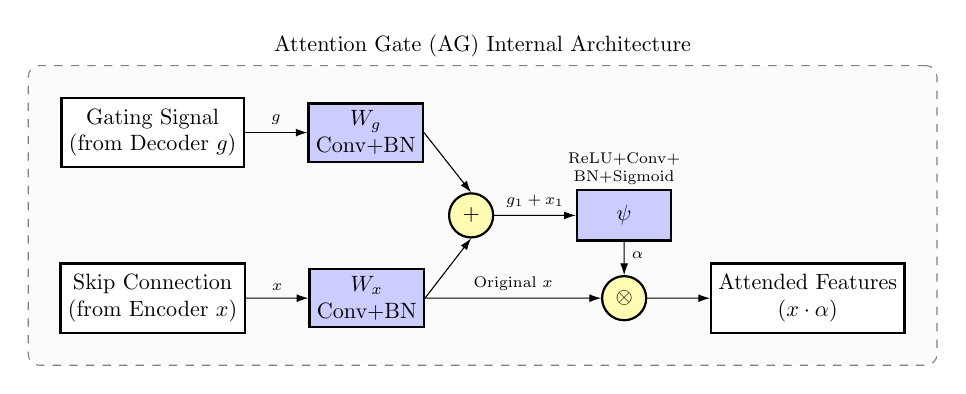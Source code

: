 \documentclass[tikz, border=10pt]{standalone}
\usepackage{tikz}
\usepackage{amssymb}
\usetikzlibrary{positioning, shapes.geometric, arrows.meta, calc, backgrounds, fit}

\begin{document}

\begin{tikzpicture}[scale=0.8, transform shape,
    node distance=0.8cm and 1cm, % Adjusted spacing
    % Styles similar to cbam_block.tikz, adapted for AG
    block/.style={rectangle, draw, thick, fill=white, minimum width=2.2cm, minimum height=1.1cm, align=center},
    op_block/.style={rectangle, draw, thick, fill=blue!20, minimum width=1.5cm, minimum height=0.8cm, align=center},
    operation/.style={circle, draw, thick, fill=yellow!30, minimum size=0.7cm},
    activation/.style={rectangle, draw, thick, fill=orange!20, minimum width=1.2cm, minimum height=0.8cm, align=center},
    arrow/.style={-{Latex[length=1.5mm, width=1mm]}},
    path_bg/.style={rectangle, draw=gray, dashed, rounded corners, fill=black!5, fill opacity=0.3, inner sep=0.4cm}
]

% Inputs
\node[block] (g_input) {Gating Signal\\(from Decoder $g$)};
\node[block, below=1.5cm of g_input] (x_input) {Skip Connection\\(from Encoder $x$)};

% Processing Paths
\node[op_block, right=of g_input] (wg) {$W_g$\\Conv+BN};
\node[op_block, right=of x_input] (wx) {$W_x$\\Conv+BN};

% Addition
\coordinate (mid_point) at ($(wg)!0.5!(wx)$);
\node[operation, right=1.3cm of mid_point] (add) {+};

% Psi Path (Combined Block)
\node[op_block, right=1.3cm of add] (psi_block) {$\psi$};
\node[above=-0.05cm of psi_block, font=\scriptsize, align=center] {ReLU+Conv+\\BN+Sigmoid};

% Final Multiplication - Aligned with x path, right of Psi
\coordinate (mult_pos) at (wx -| psi_block);
\node[operation, at=(mult_pos)] (multiply) {$\otimes$};

% Output
\node[block, right=of multiply] (output) {Attended Features\\($x \cdot \alpha$)};

% Draw connections - Rerouted for clarity
\draw[arrow] (g_input) -- node[above, font=\scriptsize] {$g$} (wg);
\draw[arrow] (x_input) -- node[above, font=\scriptsize] {$x$} (wx);

\draw[arrow] (wg.east) -- (add.north);
\draw[arrow] (wx.east) -- (add.south);

\draw[arrow] (add) -- (psi_block) node[midway, above, font=\scriptsize] {$g_1 + x_1$};

% Route psi output (alpha) to multiplication
\draw[arrow] (psi_block.south) -- node[pos=0.4, right, font=\scriptsize] {$\alpha$} (multiply.north);

% Route original x input to multiplication - Clear path
\draw[arrow] (wx) -- node[above, font=\scriptsize] {Original $x$} (multiply.west);

\draw[arrow] (multiply) -- (output);

% Optional background box
\begin{scope}[on background layer]
    \node[path_bg, fit=(g_input) (x_input) (wg) (wx) (add) (psi_block) (multiply) (output),
          label={[anchor=south]north:{Attention Gate (AG) Internal Architecture}}] {};
\end{scope}

\end{tikzpicture}

\end{document} 
